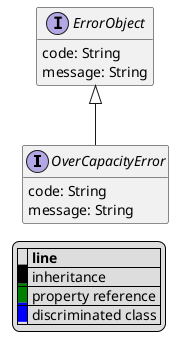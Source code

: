 @startuml

hide empty fields
hide empty methods
legend
|= |= line |
|<back:black>   </back>| inheritance |
|<back:green>   </back>| property reference |
|<back:blue>   </back>| discriminated class |
endlegend
interface OverCapacityError [[OverCapacityError.svg]] extends ErrorObject {
    code: String
    message: String
}
interface ErrorObject [[ErrorObject.svg]]  {
    code: String
    message: String
}





@enduml
